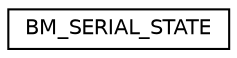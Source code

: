 digraph "Graphical Class Hierarchy"
{
  edge [fontname="Helvetica",fontsize="10",labelfontname="Helvetica",labelfontsize="10"];
  node [fontname="Helvetica",fontsize="10",shape=record];
  rankdir="LR";
  Node1 [label="BM_SERIAL_STATE",height=0.2,width=0.4,color="black", fillcolor="white", style="filled",URL="$union_b_m___s_e_r_i_a_l___s_t_a_t_e.html"];
}

